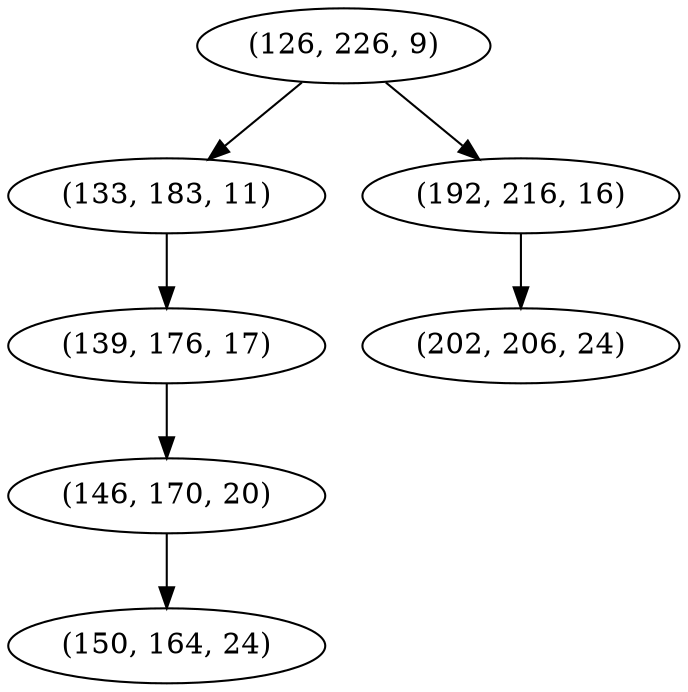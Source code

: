 digraph tree {
    "(126, 226, 9)";
    "(133, 183, 11)";
    "(139, 176, 17)";
    "(146, 170, 20)";
    "(150, 164, 24)";
    "(192, 216, 16)";
    "(202, 206, 24)";
    "(126, 226, 9)" -> "(133, 183, 11)";
    "(126, 226, 9)" -> "(192, 216, 16)";
    "(133, 183, 11)" -> "(139, 176, 17)";
    "(139, 176, 17)" -> "(146, 170, 20)";
    "(146, 170, 20)" -> "(150, 164, 24)";
    "(192, 216, 16)" -> "(202, 206, 24)";
}
